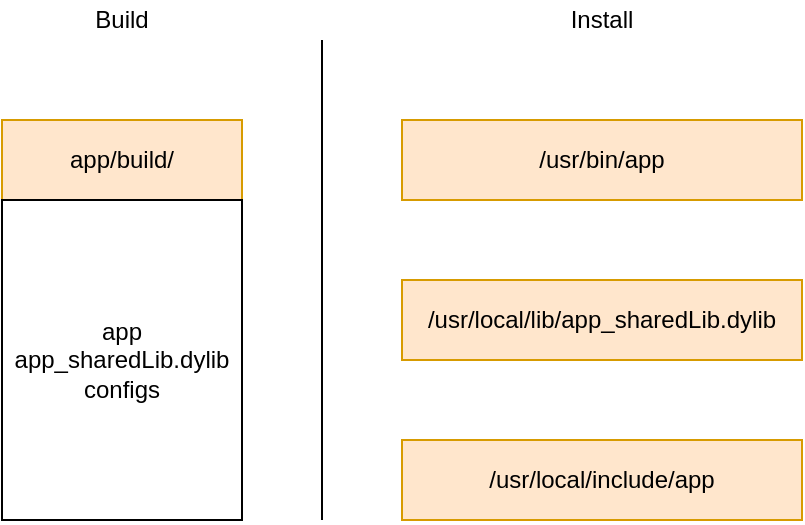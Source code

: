 <mxfile version="14.2.1" type="device"><diagram id="2lZB-sCvYBaol4lQ92BH" name="Page-1"><mxGraphModel dx="946" dy="592" grid="1" gridSize="10" guides="1" tooltips="1" connect="1" arrows="1" fold="1" page="1" pageScale="1" pageWidth="827" pageHeight="1169" math="0" shadow="0"><root><mxCell id="0"/><mxCell id="1" parent="0"/><mxCell id="jcd6dYYfcH7yt0FUNWvd-1" value="" style="endArrow=none;html=1;" edge="1" parent="1"><mxGeometry width="50" height="50" relative="1" as="geometry"><mxPoint x="400" y="320" as="sourcePoint"/><mxPoint x="400" y="80" as="targetPoint"/></mxGeometry></mxCell><mxCell id="jcd6dYYfcH7yt0FUNWvd-2" value="Build" style="text;html=1;strokeColor=none;fillColor=none;align=center;verticalAlign=middle;whiteSpace=wrap;rounded=0;" vertex="1" parent="1"><mxGeometry x="240" y="60" width="120" height="20" as="geometry"/></mxCell><mxCell id="jcd6dYYfcH7yt0FUNWvd-3" value="Install" style="text;html=1;strokeColor=none;fillColor=none;align=center;verticalAlign=middle;whiteSpace=wrap;rounded=0;" vertex="1" parent="1"><mxGeometry x="440" y="60" width="200" height="20" as="geometry"/></mxCell><mxCell id="jcd6dYYfcH7yt0FUNWvd-4" value="app/build/" style="rounded=0;whiteSpace=wrap;html=1;align=center;fillColor=#ffe6cc;strokeColor=#d79b00;" vertex="1" parent="1"><mxGeometry x="240" y="120" width="120" height="40" as="geometry"/></mxCell><mxCell id="jcd6dYYfcH7yt0FUNWvd-5" value="app&lt;br&gt;app_sharedLib.dylib&lt;br&gt;configs" style="rounded=0;whiteSpace=wrap;html=1;" vertex="1" parent="1"><mxGeometry x="240" y="160" width="120" height="160" as="geometry"/></mxCell><mxCell id="jcd6dYYfcH7yt0FUNWvd-6" value="/usr/bin/app" style="rounded=0;whiteSpace=wrap;html=1;align=center;fillColor=#ffe6cc;strokeColor=#d79b00;" vertex="1" parent="1"><mxGeometry x="440" y="120" width="200" height="40" as="geometry"/></mxCell><mxCell id="jcd6dYYfcH7yt0FUNWvd-7" value="/usr/local/lib/app_sharedLib.dylib" style="rounded=0;whiteSpace=wrap;html=1;align=center;fillColor=#ffe6cc;strokeColor=#d79b00;" vertex="1" parent="1"><mxGeometry x="440" y="200" width="200" height="40" as="geometry"/></mxCell><mxCell id="jcd6dYYfcH7yt0FUNWvd-8" value="/usr/local/include/app" style="rounded=0;whiteSpace=wrap;html=1;align=center;fillColor=#ffe6cc;strokeColor=#d79b00;" vertex="1" parent="1"><mxGeometry x="440" y="280" width="200" height="40" as="geometry"/></mxCell></root></mxGraphModel></diagram></mxfile>
